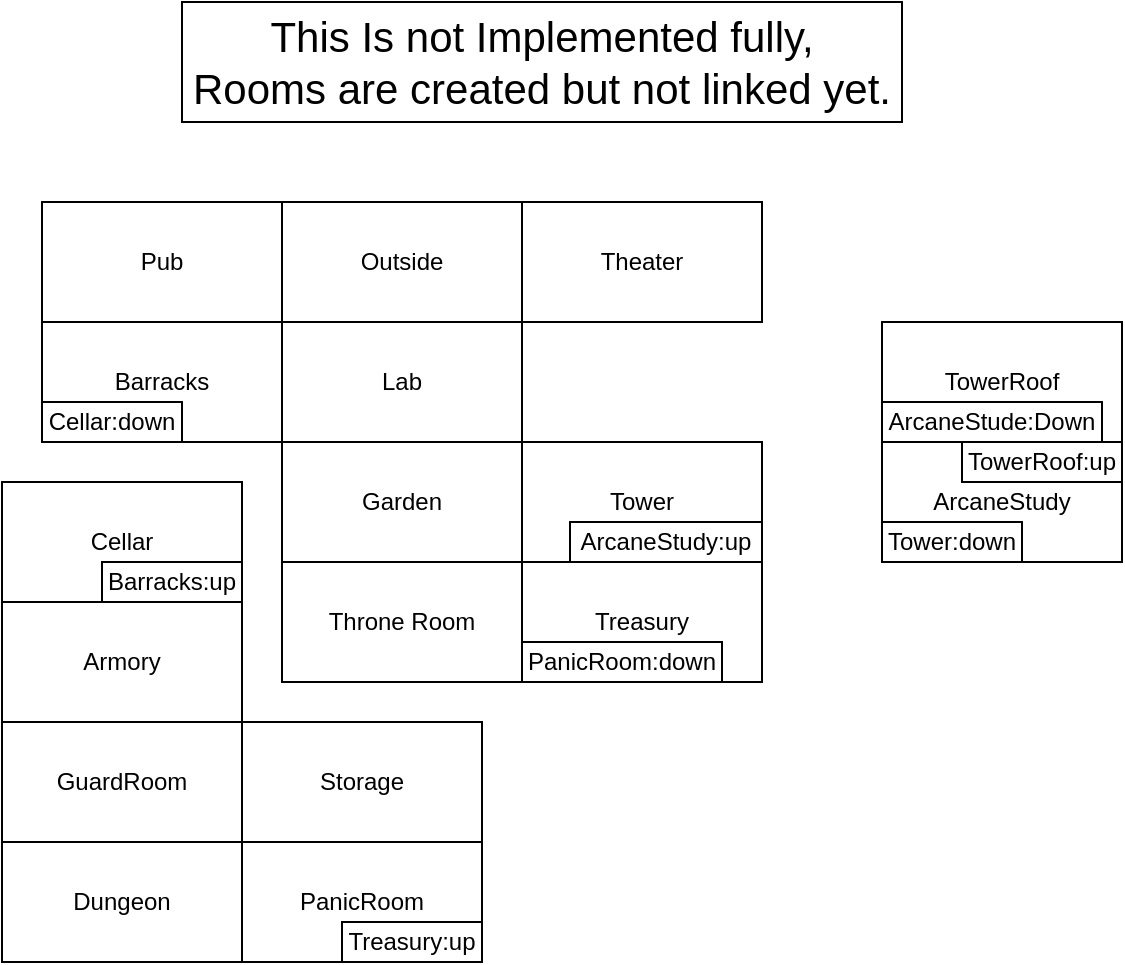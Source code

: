 <mxfile version="20.8.16" type="device"><diagram name="Side-1" id="4_ZLfux-QyRa9vZw1-N3"><mxGraphModel dx="532" dy="633" grid="1" gridSize="10" guides="1" tooltips="1" connect="1" arrows="1" fold="1" page="1" pageScale="1" pageWidth="827" pageHeight="1169" math="0" shadow="0"><root><mxCell id="0"/><mxCell id="1" parent="0"/><mxCell id="1mfb8n5U3_Nq4z_nD_jr-1" value="Throne Room" style="rounded=0;whiteSpace=wrap;html=1;" parent="1" vertex="1"><mxGeometry x="180" y="420" width="120" height="60" as="geometry"/></mxCell><mxCell id="1mfb8n5U3_Nq4z_nD_jr-2" value="Outside" style="rounded=0;whiteSpace=wrap;html=1;" parent="1" vertex="1"><mxGeometry x="180" y="240" width="120" height="60" as="geometry"/></mxCell><mxCell id="1mfb8n5U3_Nq4z_nD_jr-3" value="Theater" style="rounded=0;whiteSpace=wrap;html=1;" parent="1" vertex="1"><mxGeometry x="300" y="240" width="120" height="60" as="geometry"/></mxCell><mxCell id="1mfb8n5U3_Nq4z_nD_jr-4" value="Pub" style="rounded=0;whiteSpace=wrap;html=1;" parent="1" vertex="1"><mxGeometry x="60" y="240" width="120" height="60" as="geometry"/></mxCell><mxCell id="1mfb8n5U3_Nq4z_nD_jr-5" value="Barracks" style="rounded=0;whiteSpace=wrap;html=1;" parent="1" vertex="1"><mxGeometry x="60" y="300" width="120" height="60" as="geometry"/></mxCell><mxCell id="1mfb8n5U3_Nq4z_nD_jr-6" value="Lab" style="rounded=0;whiteSpace=wrap;html=1;" parent="1" vertex="1"><mxGeometry x="180" y="300" width="120" height="60" as="geometry"/></mxCell><mxCell id="1mfb8n5U3_Nq4z_nD_jr-7" value="Treasury" style="rounded=0;whiteSpace=wrap;html=1;" parent="1" vertex="1"><mxGeometry x="300" y="420" width="120" height="60" as="geometry"/></mxCell><mxCell id="1mfb8n5U3_Nq4z_nD_jr-9" value="Garden" style="rounded=0;whiteSpace=wrap;html=1;" parent="1" vertex="1"><mxGeometry x="180" y="360" width="120" height="60" as="geometry"/></mxCell><mxCell id="1mfb8n5U3_Nq4z_nD_jr-12" value="Armory" style="rounded=0;whiteSpace=wrap;html=1;" parent="1" vertex="1"><mxGeometry x="40" y="440" width="120" height="60" as="geometry"/></mxCell><mxCell id="1mfb8n5U3_Nq4z_nD_jr-13" value="GuardRoom" style="rounded=0;whiteSpace=wrap;html=1;" parent="1" vertex="1"><mxGeometry x="40" y="500" width="120" height="60" as="geometry"/></mxCell><mxCell id="1mfb8n5U3_Nq4z_nD_jr-14" value="Dungeon" style="rounded=0;whiteSpace=wrap;html=1;" parent="1" vertex="1"><mxGeometry x="40" y="560" width="120" height="60" as="geometry"/></mxCell><mxCell id="1mfb8n5U3_Nq4z_nD_jr-15" value="Storage" style="rounded=0;whiteSpace=wrap;html=1;" parent="1" vertex="1"><mxGeometry x="160" y="500" width="120" height="60" as="geometry"/></mxCell><mxCell id="1mfb8n5U3_Nq4z_nD_jr-16" value="Cellar" style="rounded=0;whiteSpace=wrap;html=1;" parent="1" vertex="1"><mxGeometry x="40" y="380" width="120" height="60" as="geometry"/></mxCell><mxCell id="1mfb8n5U3_Nq4z_nD_jr-17" value="PanicRoom" style="rounded=0;whiteSpace=wrap;html=1;" parent="1" vertex="1"><mxGeometry x="160" y="560" width="120" height="60" as="geometry"/></mxCell><mxCell id="1mfb8n5U3_Nq4z_nD_jr-18" style="edgeStyle=none;rounded=0;orthogonalLoop=1;jettySize=auto;html=1;exitX=0.75;exitY=0;exitDx=0;exitDy=0;" parent="1" source="1mfb8n5U3_Nq4z_nD_jr-16" target="1mfb8n5U3_Nq4z_nD_jr-16" edge="1"><mxGeometry relative="1" as="geometry"/></mxCell><mxCell id="1mfb8n5U3_Nq4z_nD_jr-20" value="Cellar:down" style="rounded=0;whiteSpace=wrap;html=1;" parent="1" vertex="1"><mxGeometry x="60" y="340" width="70" height="20" as="geometry"/></mxCell><mxCell id="1mfb8n5U3_Nq4z_nD_jr-21" value="PanicRoom:down" style="rounded=0;whiteSpace=wrap;html=1;" parent="1" vertex="1"><mxGeometry x="300" y="460" width="100" height="20" as="geometry"/></mxCell><mxCell id="hrH-gpYQ63vPHZticMJM-1" value="Treasury:up" style="rounded=0;whiteSpace=wrap;html=1;" vertex="1" parent="1"><mxGeometry x="210" y="600" width="70" height="20" as="geometry"/></mxCell><mxCell id="hrH-gpYQ63vPHZticMJM-2" value="Barracks:up" style="rounded=0;whiteSpace=wrap;html=1;" vertex="1" parent="1"><mxGeometry x="90" y="420" width="70" height="20" as="geometry"/></mxCell><mxCell id="hrH-gpYQ63vPHZticMJM-3" value="Tower" style="rounded=0;whiteSpace=wrap;html=1;" vertex="1" parent="1"><mxGeometry x="300" y="360" width="120" height="60" as="geometry"/></mxCell><mxCell id="hrH-gpYQ63vPHZticMJM-4" value="ArcaneStudy" style="rounded=0;whiteSpace=wrap;html=1;" vertex="1" parent="1"><mxGeometry x="480" y="360" width="120" height="60" as="geometry"/></mxCell><mxCell id="hrH-gpYQ63vPHZticMJM-5" value="TowerRoof" style="rounded=0;whiteSpace=wrap;html=1;" vertex="1" parent="1"><mxGeometry x="480" y="300" width="120" height="60" as="geometry"/></mxCell><mxCell id="hrH-gpYQ63vPHZticMJM-6" value="ArcaneStudy:up" style="rounded=0;whiteSpace=wrap;html=1;" vertex="1" parent="1"><mxGeometry x="324" y="400" width="96" height="20" as="geometry"/></mxCell><mxCell id="hrH-gpYQ63vPHZticMJM-7" value="Tower:down" style="rounded=0;whiteSpace=wrap;html=1;" vertex="1" parent="1"><mxGeometry x="480" y="400" width="70" height="20" as="geometry"/></mxCell><mxCell id="hrH-gpYQ63vPHZticMJM-8" value="TowerRoof:up" style="rounded=0;whiteSpace=wrap;html=1;" vertex="1" parent="1"><mxGeometry x="520" y="360" width="80" height="20" as="geometry"/></mxCell><mxCell id="hrH-gpYQ63vPHZticMJM-9" value="ArcaneStude:Down" style="rounded=0;whiteSpace=wrap;html=1;" vertex="1" parent="1"><mxGeometry x="480" y="340" width="110" height="20" as="geometry"/></mxCell><mxCell id="hrH-gpYQ63vPHZticMJM-11" value="&lt;font style=&quot;font-size: 21px;&quot;&gt;This Is not Implemented fully,&lt;br&gt;Rooms are created but not linked yet.&lt;/font&gt;" style="rounded=0;whiteSpace=wrap;html=1;" vertex="1" parent="1"><mxGeometry x="130" y="140" width="360" height="60" as="geometry"/></mxCell></root></mxGraphModel></diagram></mxfile>
